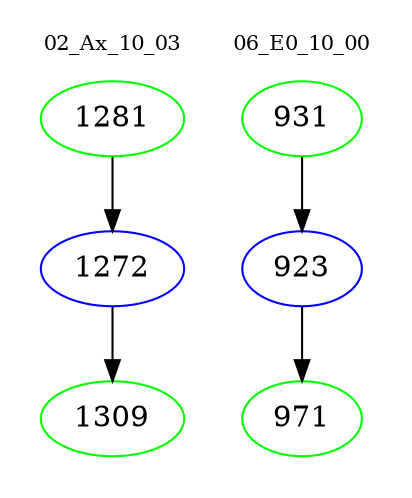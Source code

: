 digraph{
subgraph cluster_0 {
color = white
label = "02_Ax_10_03";
fontsize=10;
T0_1281 [label="1281", color="green"]
T0_1281 -> T0_1272 [color="black"]
T0_1272 [label="1272", color="blue"]
T0_1272 -> T0_1309 [color="black"]
T0_1309 [label="1309", color="green"]
}
subgraph cluster_1 {
color = white
label = "06_E0_10_00";
fontsize=10;
T1_931 [label="931", color="green"]
T1_931 -> T1_923 [color="black"]
T1_923 [label="923", color="blue"]
T1_923 -> T1_971 [color="black"]
T1_971 [label="971", color="green"]
}
}
